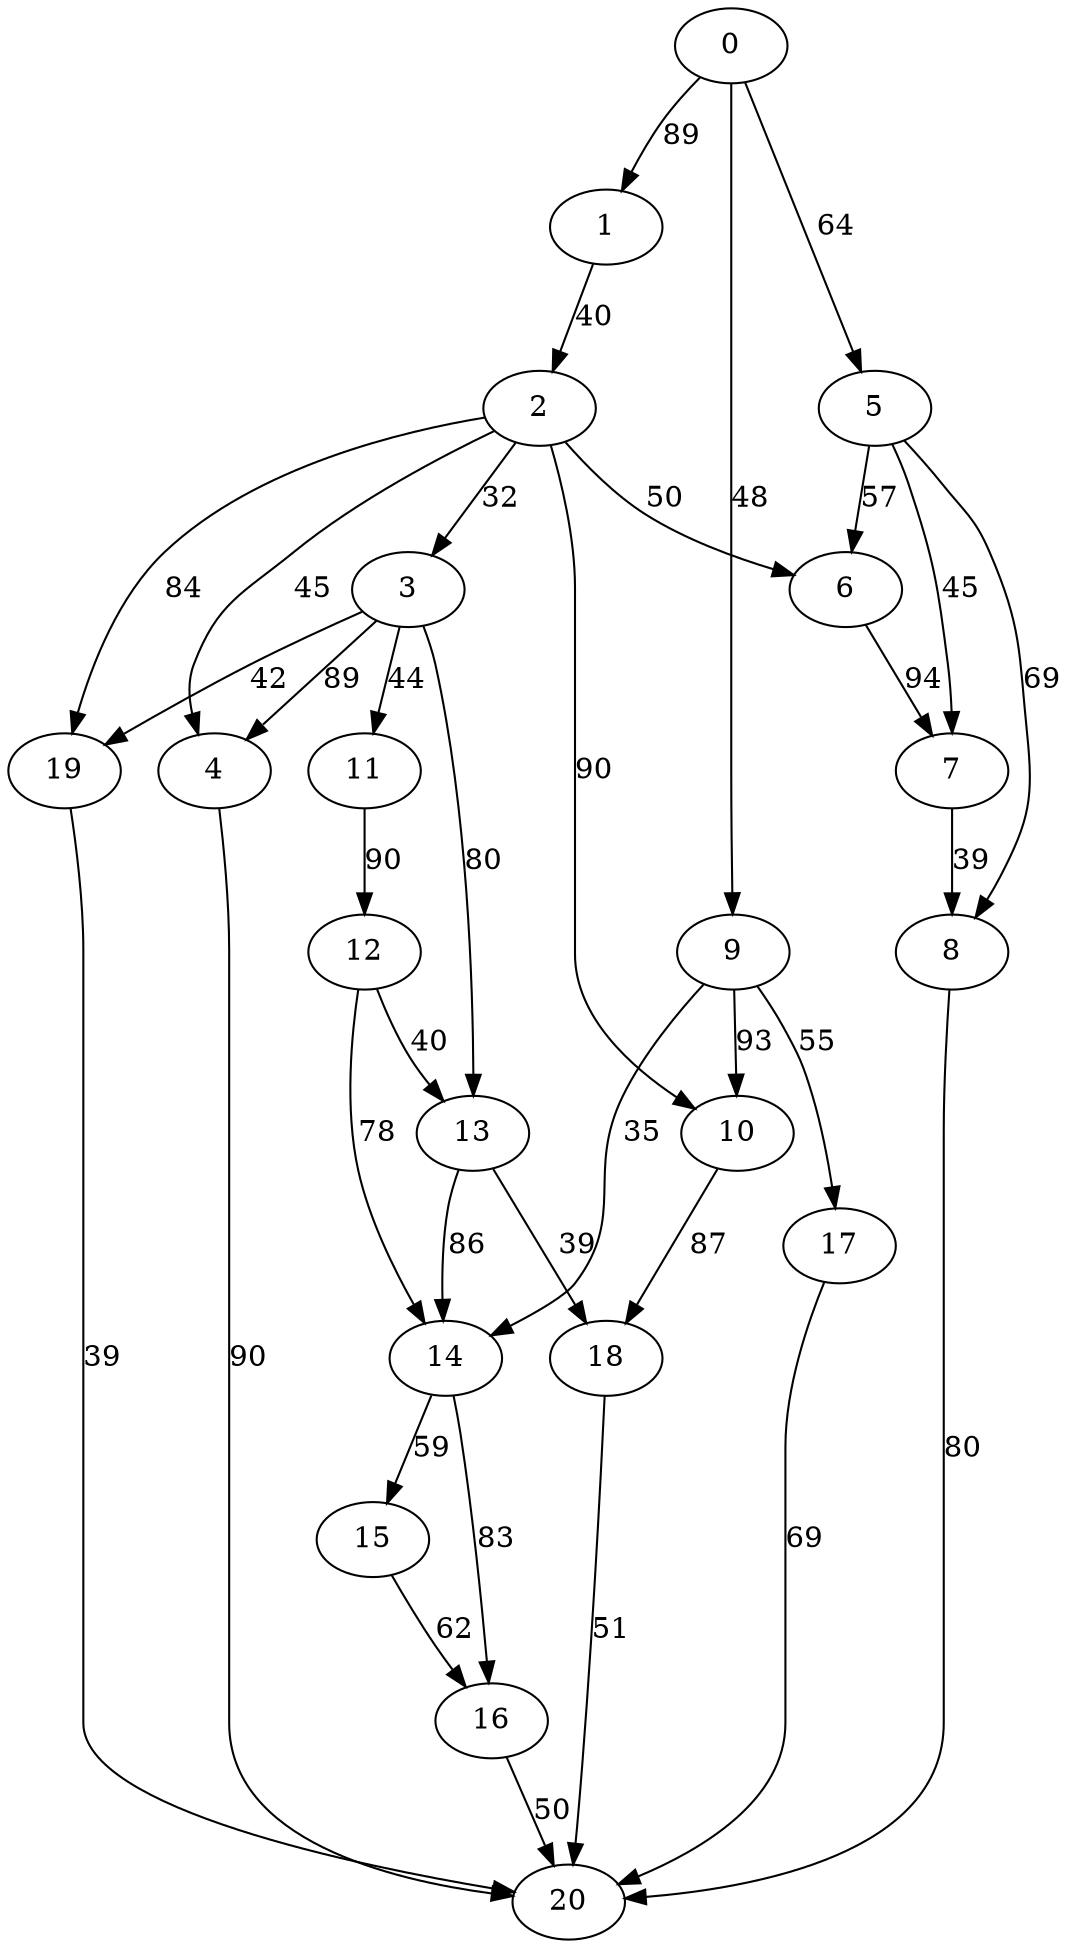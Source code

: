 digraph t20p4r5_3 {
0 -> 1 [ label = 89 ];
0 -> 5 [ label = 64 ];
0 -> 9 [ label = 48 ];
1 -> 2 [ label = 40 ];
2 -> 3 [ label = 32 ];
2 -> 4 [ label = 45 ];
2 -> 6 [ label = 50 ];
2 -> 10 [ label = 90 ];
2 -> 19 [ label = 84 ];
3 -> 4 [ label = 89 ];
3 -> 11 [ label = 44 ];
3 -> 13 [ label = 80 ];
3 -> 19 [ label = 42 ];
4 -> 20 [ label = 90 ];
5 -> 6 [ label = 57 ];
5 -> 7 [ label = 45 ];
5 -> 8 [ label = 69 ];
6 -> 7 [ label = 94 ];
7 -> 8 [ label = 39 ];
8 -> 20 [ label = 80 ];
9 -> 10 [ label = 93 ];
9 -> 14 [ label = 35 ];
9 -> 17 [ label = 55 ];
10 -> 18 [ label = 87 ];
11 -> 12 [ label = 90 ];
12 -> 13 [ label = 40 ];
12 -> 14 [ label = 78 ];
13 -> 14 [ label = 86 ];
13 -> 18 [ label = 39 ];
14 -> 15 [ label = 59 ];
14 -> 16 [ label = 83 ];
15 -> 16 [ label = 62 ];
16 -> 20 [ label = 50 ];
17 -> 20 [ label = 69 ];
18 -> 20 [ label = 51 ];
19 -> 20 [ label = 39 ];
 }

